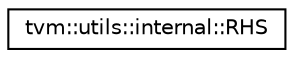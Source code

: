 digraph "Graphical Class Hierarchy"
{
  edge [fontname="Helvetica",fontsize="10",labelfontname="Helvetica",labelfontsize="10"];
  node [fontname="Helvetica",fontsize="10",shape=record];
  rankdir="LR";
  Node0 [label="tvm::utils::internal::RHS",height=0.2,width=0.4,color="black", fillcolor="white", style="filled",URL="$classtvm_1_1utils_1_1internal_1_1RHS.html"];
}
